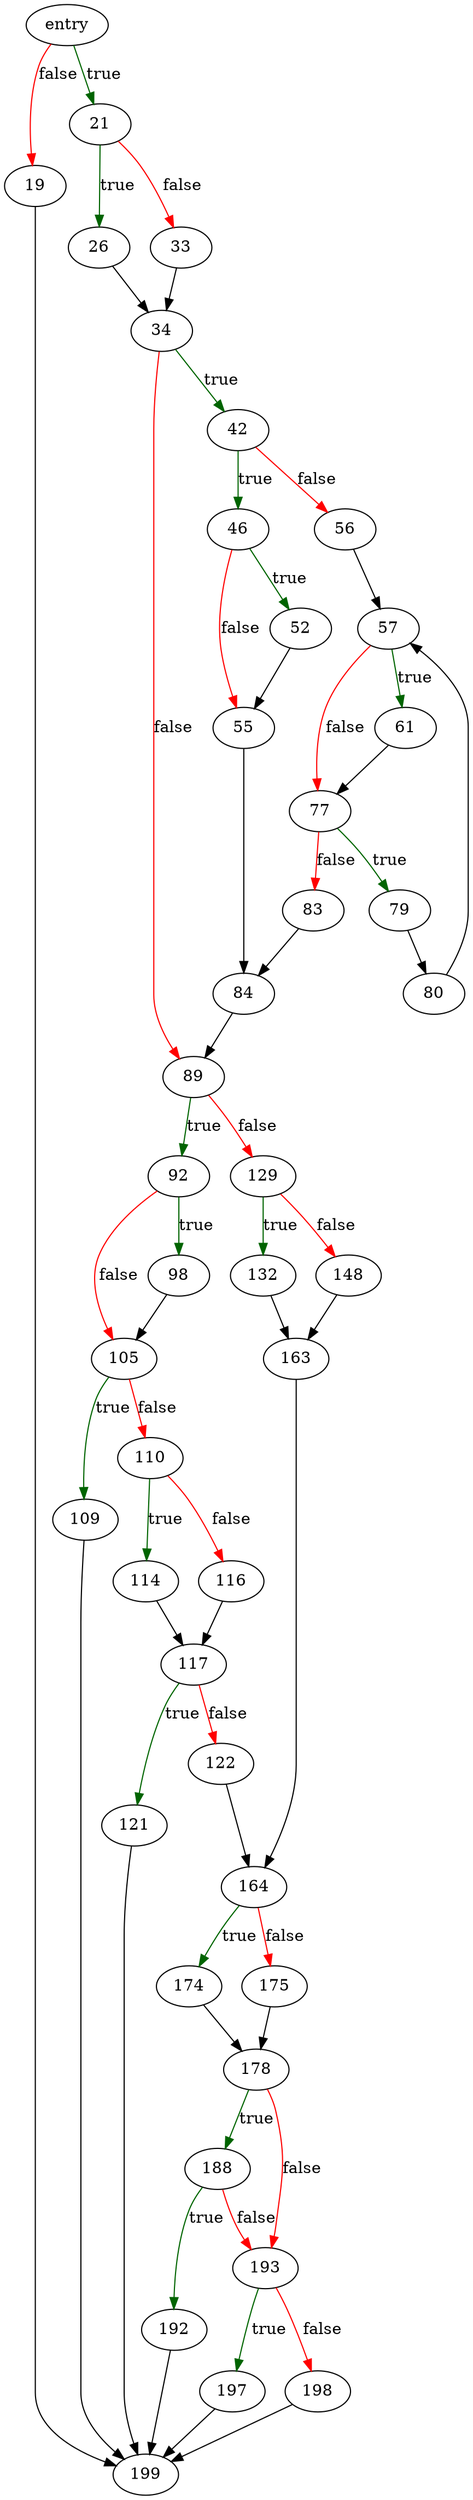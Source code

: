 digraph "sqlite3VdbeMemSetStr" {
	// Node definitions.
	5 [label=entry];
	19;
	21;
	26;
	33;
	34;
	42;
	46;
	52;
	55;
	56;
	57;
	61;
	77;
	79;
	80;
	83;
	84;
	89;
	92;
	98;
	105;
	109;
	110;
	114;
	116;
	117;
	121;
	122;
	129;
	132;
	148;
	163;
	164;
	174;
	175;
	178;
	188;
	192;
	193;
	197;
	198;
	199;

	// Edge definitions.
	5 -> 19 [
		color=red
		label=false
	];
	5 -> 21 [
		color=darkgreen
		label=true
	];
	19 -> 199;
	21 -> 26 [
		color=darkgreen
		label=true
	];
	21 -> 33 [
		color=red
		label=false
	];
	26 -> 34;
	33 -> 34;
	34 -> 42 [
		color=darkgreen
		label=true
	];
	34 -> 89 [
		color=red
		label=false
	];
	42 -> 46 [
		color=darkgreen
		label=true
	];
	42 -> 56 [
		color=red
		label=false
	];
	46 -> 52 [
		color=darkgreen
		label=true
	];
	46 -> 55 [
		color=red
		label=false
	];
	52 -> 55;
	55 -> 84;
	56 -> 57;
	57 -> 61 [
		color=darkgreen
		label=true
	];
	57 -> 77 [
		color=red
		label=false
	];
	61 -> 77;
	77 -> 79 [
		color=darkgreen
		label=true
	];
	77 -> 83 [
		color=red
		label=false
	];
	79 -> 80;
	80 -> 57;
	83 -> 84;
	84 -> 89;
	89 -> 92 [
		color=darkgreen
		label=true
	];
	89 -> 129 [
		color=red
		label=false
	];
	92 -> 98 [
		color=darkgreen
		label=true
	];
	92 -> 105 [
		color=red
		label=false
	];
	98 -> 105;
	105 -> 109 [
		color=darkgreen
		label=true
	];
	105 -> 110 [
		color=red
		label=false
	];
	109 -> 199;
	110 -> 114 [
		color=darkgreen
		label=true
	];
	110 -> 116 [
		color=red
		label=false
	];
	114 -> 117;
	116 -> 117;
	117 -> 121 [
		color=darkgreen
		label=true
	];
	117 -> 122 [
		color=red
		label=false
	];
	121 -> 199;
	122 -> 164;
	129 -> 132 [
		color=darkgreen
		label=true
	];
	129 -> 148 [
		color=red
		label=false
	];
	132 -> 163;
	148 -> 163;
	163 -> 164;
	164 -> 174 [
		color=darkgreen
		label=true
	];
	164 -> 175 [
		color=red
		label=false
	];
	174 -> 178;
	175 -> 178;
	178 -> 188 [
		color=darkgreen
		label=true
	];
	178 -> 193 [
		color=red
		label=false
	];
	188 -> 192 [
		color=darkgreen
		label=true
	];
	188 -> 193 [
		color=red
		label=false
	];
	192 -> 199;
	193 -> 197 [
		color=darkgreen
		label=true
	];
	193 -> 198 [
		color=red
		label=false
	];
	197 -> 199;
	198 -> 199;
}